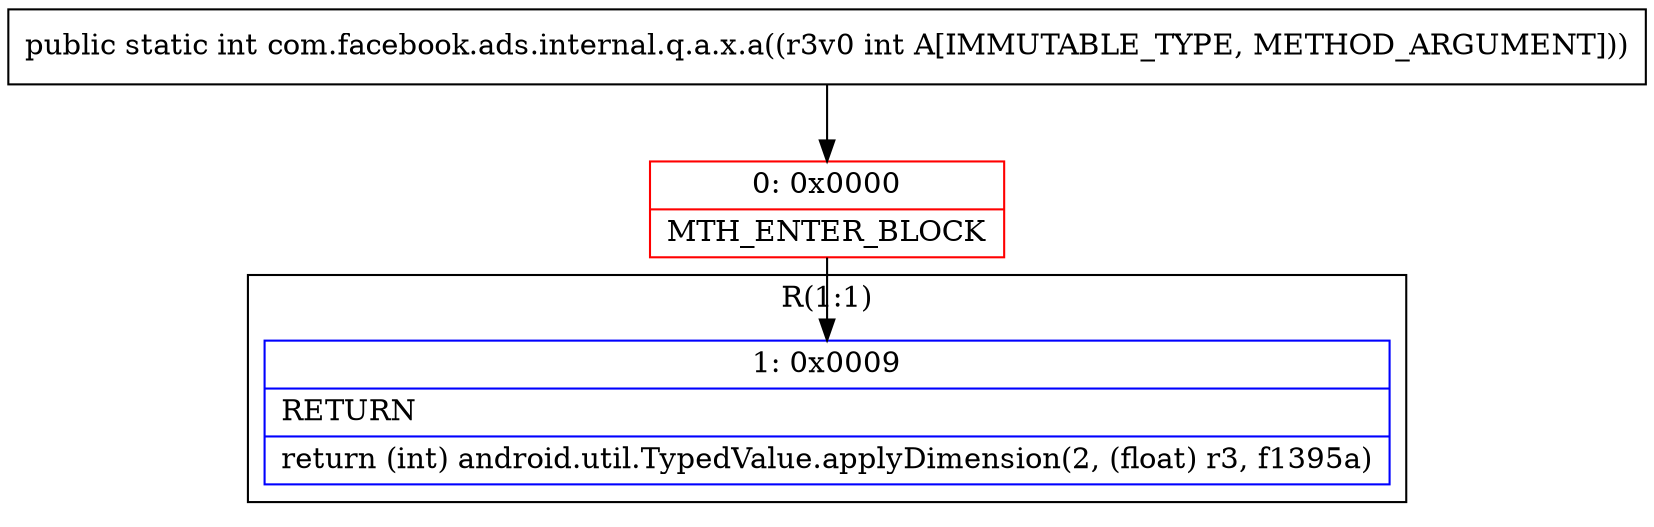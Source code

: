 digraph "CFG forcom.facebook.ads.internal.q.a.x.a(I)I" {
subgraph cluster_Region_1576105092 {
label = "R(1:1)";
node [shape=record,color=blue];
Node_1 [shape=record,label="{1\:\ 0x0009|RETURN\l|return (int) android.util.TypedValue.applyDimension(2, (float) r3, f1395a)\l}"];
}
Node_0 [shape=record,color=red,label="{0\:\ 0x0000|MTH_ENTER_BLOCK\l}"];
MethodNode[shape=record,label="{public static int com.facebook.ads.internal.q.a.x.a((r3v0 int A[IMMUTABLE_TYPE, METHOD_ARGUMENT])) }"];
MethodNode -> Node_0;
Node_0 -> Node_1;
}


